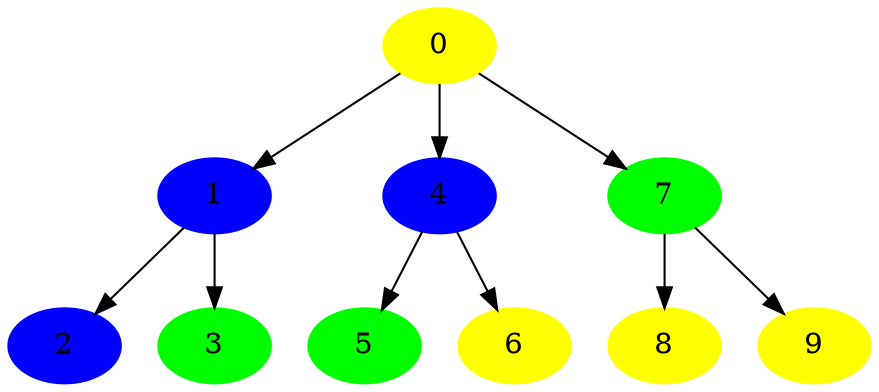 digraph DotSampleTree {
node [style =filled]
 "0" [color=yellow]
0->1
 "1" [color=blue]
1->2
 "2" [color=blue]
1->3
 "3" [color=green]
0->4
 "4" [color=blue]
4->5
 "5" [color=green]
4->6
 "6" [color=yellow]
0->7
 "7" [color=green]
7->8
 "8" [color=yellow]
7->9
 "9" [color=yellow]
}